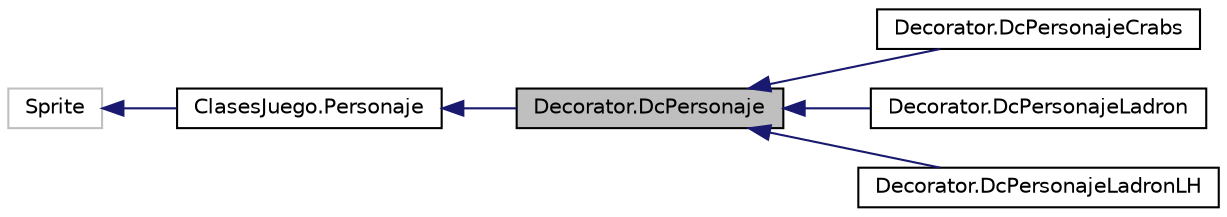 digraph "Decorator.DcPersonaje"
{
 // LATEX_PDF_SIZE
  edge [fontname="Helvetica",fontsize="10",labelfontname="Helvetica",labelfontsize="10"];
  node [fontname="Helvetica",fontsize="10",shape=record];
  rankdir="LR";
  Node1 [label="Decorator.DcPersonaje",height=0.2,width=0.4,color="black", fillcolor="grey75", style="filled", fontcolor="black",tooltip=" "];
  Node2 -> Node1 [dir="back",color="midnightblue",fontsize="10",style="solid"];
  Node2 [label="ClasesJuego.Personaje",height=0.2,width=0.4,color="black", fillcolor="white", style="filled",URL="$class_clases_juego_1_1_personaje.html",tooltip=" "];
  Node3 -> Node2 [dir="back",color="midnightblue",fontsize="10",style="solid"];
  Node3 [label="Sprite",height=0.2,width=0.4,color="grey75", fillcolor="white", style="filled",tooltip=" "];
  Node1 -> Node4 [dir="back",color="midnightblue",fontsize="10",style="solid"];
  Node4 [label="Decorator.DcPersonajeCrabs",height=0.2,width=0.4,color="black", fillcolor="white", style="filled",URL="$class_decorator_1_1_dc_personaje_crabs.html",tooltip=" "];
  Node1 -> Node5 [dir="back",color="midnightblue",fontsize="10",style="solid"];
  Node5 [label="Decorator.DcPersonajeLadron",height=0.2,width=0.4,color="black", fillcolor="white", style="filled",URL="$class_decorator_1_1_dc_personaje_ladron.html",tooltip=" "];
  Node1 -> Node6 [dir="back",color="midnightblue",fontsize="10",style="solid"];
  Node6 [label="Decorator.DcPersonajeLadronLH",height=0.2,width=0.4,color="black", fillcolor="white", style="filled",URL="$class_decorator_1_1_dc_personaje_ladron_l_h.html",tooltip=" "];
}
